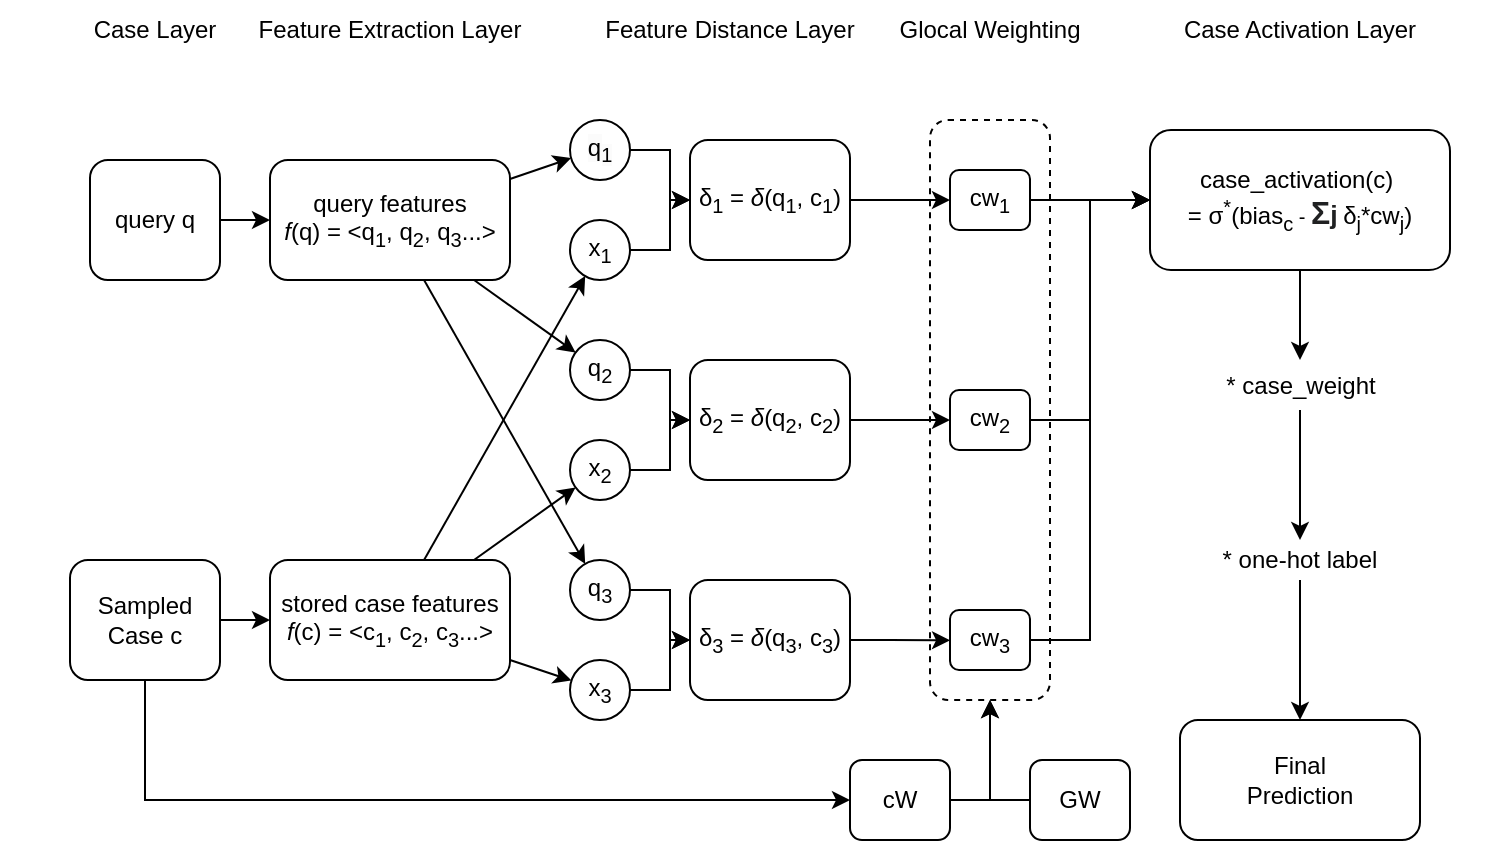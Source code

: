 <mxfile version="26.0.5">
  <diagram name="Page-1" id="ALGoOy-t-4N6e8zJ9GC1">
    <mxGraphModel grid="1" page="1" gridSize="10" guides="1" tooltips="1" connect="1" arrows="1" fold="1" pageScale="1" pageWidth="850" pageHeight="1100" background="none" math="0" shadow="0">
      <root>
        <mxCell id="0" />
        <mxCell id="1" parent="0" />
        <mxCell id="S--uGazQ89iRn29gzGsb-18" value="" style="rounded=1;whiteSpace=wrap;html=1;fillColor=none;dashed=1;strokeColor=default;" vertex="1" parent="1">
          <mxGeometry x="620" y="140" width="60" height="290" as="geometry" />
        </mxCell>
        <mxCell id="HqlKug4sa9MfijPS0sLP-10" value="" style="edgeStyle=orthogonalEdgeStyle;rounded=0;orthogonalLoop=1;jettySize=auto;html=1;" edge="1" parent="1" source="-AishPMSq2VfBj_cgmpI-2" target="HqlKug4sa9MfijPS0sLP-9">
          <mxGeometry relative="1" as="geometry" />
        </mxCell>
        <mxCell id="-AishPMSq2VfBj_cgmpI-2" value="query q" style="rounded=1;whiteSpace=wrap;html=1;" vertex="1" parent="1">
          <mxGeometry x="200" y="160" width="65" height="60" as="geometry" />
        </mxCell>
        <mxCell id="S--uGazQ89iRn29gzGsb-31" style="edgeStyle=orthogonalEdgeStyle;rounded=0;orthogonalLoop=1;jettySize=auto;html=1;entryX=0;entryY=0.5;entryDx=0;entryDy=0;" edge="1" parent="1" source="hvJr0E9T1f58pDgXwYr4-13" target="hvJr0E9T1f58pDgXwYr4-32">
          <mxGeometry relative="1" as="geometry" />
        </mxCell>
        <mxCell id="hvJr0E9T1f58pDgXwYr4-13" value="&lt;span style=&quot;color: rgb(0, 0, 0); font-family: Helvetica; font-size: 12px; font-style: normal; font-variant-ligatures: normal; font-variant-caps: normal; font-weight: 400; letter-spacing: normal; orphans: 2; text-align: center; text-indent: 0px; text-transform: none; widows: 2; word-spacing: 0px; -webkit-text-stroke-width: 0px; background-color: rgb(251, 251, 251); text-decoration-thickness: initial; text-decoration-style: initial; text-decoration-color: initial; float: none; display: inline !important;&quot;&gt;q&lt;/span&gt;&lt;sub style=&quot;border-color: var(--border-color); color: rgb(0, 0, 0); font-family: Helvetica; font-style: normal; font-variant-ligatures: normal; font-variant-caps: normal; font-weight: 400; letter-spacing: normal; orphans: 2; text-align: center; text-indent: 0px; text-transform: none; widows: 2; word-spacing: 0px; -webkit-text-stroke-width: 0px; background-color: rgb(251, 251, 251); text-decoration-thickness: initial; text-decoration-style: initial; text-decoration-color: initial;&quot;&gt;1&lt;/sub&gt;" style="ellipse;whiteSpace=wrap;html=1;aspect=fixed;" vertex="1" parent="1">
          <mxGeometry x="440" y="140" width="30" height="30" as="geometry" />
        </mxCell>
        <mxCell id="hvJr0E9T1f58pDgXwYr4-37" style="edgeStyle=orthogonalEdgeStyle;rounded=0;orthogonalLoop=1;jettySize=auto;html=1;" edge="1" parent="1" source="hvJr0E9T1f58pDgXwYr4-14" target="hvJr0E9T1f58pDgXwYr4-33">
          <mxGeometry relative="1" as="geometry" />
        </mxCell>
        <mxCell id="hvJr0E9T1f58pDgXwYr4-14" value="q&lt;sub style=&quot;border-color: var(--border-color);&quot;&gt;2&lt;/sub&gt;" style="ellipse;whiteSpace=wrap;html=1;aspect=fixed;" vertex="1" parent="1">
          <mxGeometry x="440" y="250" width="30" height="30" as="geometry" />
        </mxCell>
        <mxCell id="hvJr0E9T1f58pDgXwYr4-39" style="edgeStyle=orthogonalEdgeStyle;rounded=0;orthogonalLoop=1;jettySize=auto;html=1;" edge="1" parent="1" source="hvJr0E9T1f58pDgXwYr4-16" target="hvJr0E9T1f58pDgXwYr4-34">
          <mxGeometry relative="1" as="geometry" />
        </mxCell>
        <mxCell id="hvJr0E9T1f58pDgXwYr4-16" value="q&lt;sub style=&quot;border-color: var(--border-color);&quot;&gt;3&lt;/sub&gt;" style="ellipse;whiteSpace=wrap;html=1;aspect=fixed;" vertex="1" parent="1">
          <mxGeometry x="440" y="360" width="30" height="30" as="geometry" />
        </mxCell>
        <mxCell id="hvJr0E9T1f58pDgXwYr4-36" style="edgeStyle=orthogonalEdgeStyle;rounded=0;orthogonalLoop=1;jettySize=auto;html=1;" edge="1" parent="1" source="hvJr0E9T1f58pDgXwYr4-17" target="hvJr0E9T1f58pDgXwYr4-32">
          <mxGeometry relative="1" as="geometry" />
        </mxCell>
        <mxCell id="hvJr0E9T1f58pDgXwYr4-17" value="x&lt;sub style=&quot;border-color: var(--border-color);&quot;&gt;1&lt;/sub&gt;" style="ellipse;whiteSpace=wrap;html=1;aspect=fixed;" vertex="1" parent="1">
          <mxGeometry x="440" y="190" width="30" height="30" as="geometry" />
        </mxCell>
        <mxCell id="hvJr0E9T1f58pDgXwYr4-38" style="edgeStyle=orthogonalEdgeStyle;rounded=0;orthogonalLoop=1;jettySize=auto;html=1;" edge="1" parent="1" source="hvJr0E9T1f58pDgXwYr4-18" target="hvJr0E9T1f58pDgXwYr4-33">
          <mxGeometry relative="1" as="geometry" />
        </mxCell>
        <mxCell id="hvJr0E9T1f58pDgXwYr4-18" value="x&lt;sub style=&quot;border-color: var(--border-color);&quot;&gt;2&lt;/sub&gt;" style="ellipse;whiteSpace=wrap;html=1;aspect=fixed;" vertex="1" parent="1">
          <mxGeometry x="440" y="300" width="30" height="30" as="geometry" />
        </mxCell>
        <mxCell id="hvJr0E9T1f58pDgXwYr4-40" style="edgeStyle=orthogonalEdgeStyle;rounded=0;orthogonalLoop=1;jettySize=auto;html=1;" edge="1" parent="1" source="hvJr0E9T1f58pDgXwYr4-19" target="hvJr0E9T1f58pDgXwYr4-34">
          <mxGeometry relative="1" as="geometry" />
        </mxCell>
        <mxCell id="hvJr0E9T1f58pDgXwYr4-19" value="x&lt;sub style=&quot;border-color: var(--border-color);&quot;&gt;3&lt;/sub&gt;" style="ellipse;whiteSpace=wrap;html=1;aspect=fixed;" vertex="1" parent="1">
          <mxGeometry x="440" y="410" width="30" height="30" as="geometry" />
        </mxCell>
        <mxCell id="S--uGazQ89iRn29gzGsb-11" value="" style="edgeStyle=orthogonalEdgeStyle;rounded=0;orthogonalLoop=1;jettySize=auto;html=1;" edge="1" parent="1" source="hvJr0E9T1f58pDgXwYr4-32" target="S--uGazQ89iRn29gzGsb-10">
          <mxGeometry relative="1" as="geometry" />
        </mxCell>
        <mxCell id="hvJr0E9T1f58pDgXwYr4-32" value="δ&lt;sub&gt;1&lt;/sub&gt; = &lt;i&gt;δ&lt;/i&gt;(q&lt;sub style=&quot;border-color: var(--border-color);&quot;&gt;1&lt;/sub&gt;, c&lt;sub style=&quot;border-color: var(--border-color);&quot;&gt;1&lt;/sub&gt;)" style="rounded=1;whiteSpace=wrap;html=1;" vertex="1" parent="1">
          <mxGeometry x="500" y="150" width="80" height="60" as="geometry" />
        </mxCell>
        <mxCell id="S--uGazQ89iRn29gzGsb-22" style="edgeStyle=orthogonalEdgeStyle;rounded=0;orthogonalLoop=1;jettySize=auto;html=1;" edge="1" parent="1" source="hvJr0E9T1f58pDgXwYr4-33" target="S--uGazQ89iRn29gzGsb-14">
          <mxGeometry relative="1" as="geometry" />
        </mxCell>
        <mxCell id="hvJr0E9T1f58pDgXwYr4-33" value="δ&lt;sub&gt;2&lt;/sub&gt; = &lt;i&gt;δ&lt;/i&gt;(q&lt;sub style=&quot;border-color: var(--border-color);&quot;&gt;2&lt;/sub&gt;, c&lt;sub style=&quot;border-color: var(--border-color);&quot;&gt;2&lt;/sub&gt;)" style="rounded=1;whiteSpace=wrap;html=1;" vertex="1" parent="1">
          <mxGeometry x="500" y="260" width="80" height="60" as="geometry" />
        </mxCell>
        <mxCell id="hvJr0E9T1f58pDgXwYr4-34" value="δ&lt;sub&gt;3&lt;/sub&gt; = &lt;i&gt;δ&lt;/i&gt;(q&lt;sub style=&quot;border-color: var(--border-color);&quot;&gt;3&lt;/sub&gt;, c&lt;sub style=&quot;border-color: var(--border-color);&quot;&gt;3&lt;/sub&gt;)" style="rounded=1;whiteSpace=wrap;html=1;" vertex="1" parent="1">
          <mxGeometry x="500" y="370" width="80" height="60" as="geometry" />
        </mxCell>
        <mxCell id="hvJr0E9T1f58pDgXwYr4-50" value="Feature Distance Layer" style="text;html=1;strokeColor=none;fillColor=none;align=center;verticalAlign=middle;whiteSpace=wrap;rounded=0;" vertex="1" parent="1">
          <mxGeometry x="425" y="80" width="190" height="30" as="geometry" />
        </mxCell>
        <mxCell id="hvJr0E9T1f58pDgXwYr4-51" value="Feature Extraction Layer" style="text;html=1;strokeColor=none;fillColor=none;align=center;verticalAlign=middle;whiteSpace=wrap;rounded=0;" vertex="1" parent="1">
          <mxGeometry x="255" y="80" width="190" height="30" as="geometry" />
        </mxCell>
        <mxCell id="hvJr0E9T1f58pDgXwYr4-52" value="Case Activation Layer" style="text;html=1;strokeColor=none;fillColor=none;align=center;verticalAlign=middle;whiteSpace=wrap;rounded=0;" vertex="1" parent="1">
          <mxGeometry x="710" y="80" width="190" height="30" as="geometry" />
        </mxCell>
        <mxCell id="hvJr0E9T1f58pDgXwYr4-76" value="Case Layer" style="text;html=1;strokeColor=none;fillColor=none;align=center;verticalAlign=middle;whiteSpace=wrap;rounded=0;" vertex="1" parent="1">
          <mxGeometry x="155" y="80" width="155" height="30" as="geometry" />
        </mxCell>
        <mxCell id="HqlKug4sa9MfijPS0sLP-9" value="query features&lt;br&gt;&lt;i&gt;f&lt;/i&gt;(q) = &amp;lt;q&lt;sub&gt;1&lt;/sub&gt;, q&lt;sub&gt;2&lt;/sub&gt;, q&lt;sub&gt;3&lt;/sub&gt;...&amp;gt;" style="rounded=1;whiteSpace=wrap;html=1;" vertex="1" parent="1">
          <mxGeometry x="290" y="160" width="120" height="60" as="geometry" />
        </mxCell>
        <mxCell id="S--uGazQ89iRn29gzGsb-3" style="edgeStyle=orthogonalEdgeStyle;rounded=0;orthogonalLoop=1;jettySize=auto;html=1;exitX=1;exitY=0.5;exitDx=0;exitDy=0;entryX=0;entryY=0.5;entryDx=0;entryDy=0;" edge="1" parent="1" source="HqlKug4sa9MfijPS0sLP-2" target="hvJr0E9T1f58pDgXwYr4-5">
          <mxGeometry relative="1" as="geometry" />
        </mxCell>
        <mxCell id="S--uGazQ89iRn29gzGsb-8" style="edgeStyle=orthogonalEdgeStyle;rounded=0;orthogonalLoop=1;jettySize=auto;html=1;entryX=0;entryY=0.5;entryDx=0;entryDy=0;exitX=0.5;exitY=1;exitDx=0;exitDy=0;" edge="1" parent="1" source="HqlKug4sa9MfijPS0sLP-2" target="S--uGazQ89iRn29gzGsb-5">
          <mxGeometry relative="1" as="geometry" />
        </mxCell>
        <mxCell id="HqlKug4sa9MfijPS0sLP-2" value="Sampled Case c" style="rounded=1;whiteSpace=wrap;html=1;" vertex="1" parent="1">
          <mxGeometry x="190" y="360" width="75" height="60" as="geometry" />
        </mxCell>
        <mxCell id="hvJr0E9T1f58pDgXwYr4-23" style="rounded=0;orthogonalLoop=1;jettySize=auto;html=1;" edge="1" parent="1" source="HqlKug4sa9MfijPS0sLP-9">
          <mxGeometry relative="1" as="geometry">
            <mxPoint x="440.556" y="159.044" as="targetPoint" />
          </mxGeometry>
        </mxCell>
        <mxCell id="hvJr0E9T1f58pDgXwYr4-24" style="rounded=0;orthogonalLoop=1;jettySize=auto;html=1;" edge="1" parent="1" source="HqlKug4sa9MfijPS0sLP-9" target="hvJr0E9T1f58pDgXwYr4-14">
          <mxGeometry relative="1" as="geometry" />
        </mxCell>
        <mxCell id="hvJr0E9T1f58pDgXwYr4-25" style="rounded=0;orthogonalLoop=1;jettySize=auto;html=1;" edge="1" parent="1" source="HqlKug4sa9MfijPS0sLP-9" target="hvJr0E9T1f58pDgXwYr4-16">
          <mxGeometry relative="1" as="geometry" />
        </mxCell>
        <mxCell id="hvJr0E9T1f58pDgXwYr4-5" value="stored case features&lt;br&gt;&lt;i&gt;f&lt;/i&gt;(c) = &amp;lt;c&lt;sub&gt;1&lt;/sub&gt;, c&lt;sub&gt;2&lt;/sub&gt;, c&lt;sub&gt;3&lt;/sub&gt;...&amp;gt;" style="rounded=1;whiteSpace=wrap;html=1;" vertex="1" parent="1">
          <mxGeometry x="290" y="360" width="120" height="60" as="geometry" />
        </mxCell>
        <mxCell id="hvJr0E9T1f58pDgXwYr4-26" style="rounded=0;orthogonalLoop=1;jettySize=auto;html=1;" edge="1" parent="1" source="hvJr0E9T1f58pDgXwYr4-5" target="hvJr0E9T1f58pDgXwYr4-17">
          <mxGeometry relative="1" as="geometry" />
        </mxCell>
        <mxCell id="hvJr0E9T1f58pDgXwYr4-27" style="rounded=0;orthogonalLoop=1;jettySize=auto;html=1;" edge="1" parent="1" source="hvJr0E9T1f58pDgXwYr4-5" target="hvJr0E9T1f58pDgXwYr4-18">
          <mxGeometry relative="1" as="geometry" />
        </mxCell>
        <mxCell id="hvJr0E9T1f58pDgXwYr4-28" style="rounded=0;orthogonalLoop=1;jettySize=auto;html=1;" edge="1" parent="1" source="hvJr0E9T1f58pDgXwYr4-5" target="hvJr0E9T1f58pDgXwYr4-19">
          <mxGeometry relative="1" as="geometry" />
        </mxCell>
        <mxCell id="S--uGazQ89iRn29gzGsb-27" value="" style="edgeStyle=orthogonalEdgeStyle;rounded=0;orthogonalLoop=1;jettySize=auto;html=1;" edge="1" parent="1" source="hvJr0E9T1f58pDgXwYr4-41" target="S--uGazQ89iRn29gzGsb-26">
          <mxGeometry relative="1" as="geometry" />
        </mxCell>
        <mxCell id="hvJr0E9T1f58pDgXwYr4-41" value="case_activation(c)&amp;nbsp;&lt;br&gt;=&amp;nbsp;&lt;span class=&quot;mord mathnormal&quot;&gt;σ&lt;sup&gt;*&lt;/sup&gt;&lt;/span&gt;&lt;span class=&quot;mopen&quot;&gt;(bias&lt;sub&gt;c&lt;/sub&gt;&lt;span style=&quot;font-size: 10px;&quot;&gt;&amp;nbsp;-&amp;nbsp;&lt;/span&gt;&lt;b style=&quot;color: rgb(32, 33, 34); font-family: sans-serif; font-size: 16px; text-align: start; background-color: rgb(255, 255, 255);&quot;&gt;Σ&lt;/b&gt;&lt;b style=&quot;color: rgb(32, 33, 34); font-family: sans-serif; text-align: start; background-color: rgb(255, 255, 255); font-size: 13.333px;&quot;&gt;j&lt;/b&gt;&lt;span style=&quot;font-size: 10px;&quot;&gt;&amp;nbsp;&lt;/span&gt;δ&lt;sub&gt;j&lt;/sub&gt;&lt;/span&gt;&lt;span class=&quot;mclose&quot;&gt;*cw&lt;sub&gt;j&lt;/sub&gt;)&lt;/span&gt;" style="rounded=1;whiteSpace=wrap;html=1;" vertex="1" parent="1">
          <mxGeometry x="730" y="145" width="150" height="70" as="geometry" />
        </mxCell>
        <mxCell id="ihAizcCOjTsGtRIQ6vp6-14" value="&lt;div&gt;Final&lt;/div&gt;Prediction" style="rounded=1;whiteSpace=wrap;html=1;" vertex="1" parent="1">
          <mxGeometry x="745" y="440" width="120" height="60" as="geometry" />
        </mxCell>
        <mxCell id="S--uGazQ89iRn29gzGsb-1" value="Glocal Weighting" style="text;html=1;strokeColor=none;fillColor=none;align=center;verticalAlign=middle;whiteSpace=wrap;rounded=0;" vertex="1" parent="1">
          <mxGeometry x="555" y="80" width="190" height="30" as="geometry" />
        </mxCell>
        <mxCell id="S--uGazQ89iRn29gzGsb-16" style="edgeStyle=orthogonalEdgeStyle;rounded=0;orthogonalLoop=1;jettySize=auto;html=1;exitX=1;exitY=0.5;exitDx=0;exitDy=0;" edge="1" parent="1" source="S--uGazQ89iRn29gzGsb-5" target="S--uGazQ89iRn29gzGsb-18">
          <mxGeometry relative="1" as="geometry">
            <mxPoint x="620" y="430" as="targetPoint" />
          </mxGeometry>
        </mxCell>
        <mxCell id="S--uGazQ89iRn29gzGsb-5" value="cW" style="rounded=1;whiteSpace=wrap;html=1;" vertex="1" parent="1">
          <mxGeometry x="580" y="460" width="50" height="40" as="geometry" />
        </mxCell>
        <mxCell id="S--uGazQ89iRn29gzGsb-17" style="edgeStyle=orthogonalEdgeStyle;rounded=0;orthogonalLoop=1;jettySize=auto;html=1;exitX=0;exitY=0.5;exitDx=0;exitDy=0;entryX=0.5;entryY=1;entryDx=0;entryDy=0;" edge="1" parent="1" source="S--uGazQ89iRn29gzGsb-6" target="S--uGazQ89iRn29gzGsb-18">
          <mxGeometry relative="1" as="geometry">
            <mxPoint x="620" y="430" as="targetPoint" />
          </mxGeometry>
        </mxCell>
        <mxCell id="S--uGazQ89iRn29gzGsb-6" value="GW" style="rounded=1;whiteSpace=wrap;html=1;" vertex="1" parent="1">
          <mxGeometry x="670" y="460" width="50" height="40" as="geometry" />
        </mxCell>
        <mxCell id="S--uGazQ89iRn29gzGsb-23" style="edgeStyle=orthogonalEdgeStyle;rounded=0;orthogonalLoop=1;jettySize=auto;html=1;entryX=0;entryY=0.5;entryDx=0;entryDy=0;" edge="1" parent="1" source="S--uGazQ89iRn29gzGsb-10" target="hvJr0E9T1f58pDgXwYr4-41">
          <mxGeometry relative="1" as="geometry" />
        </mxCell>
        <mxCell id="S--uGazQ89iRn29gzGsb-10" value="cw&lt;sub&gt;1&lt;/sub&gt;" style="whiteSpace=wrap;html=1;rounded=1;" vertex="1" parent="1">
          <mxGeometry x="630" y="165" width="40" height="30" as="geometry" />
        </mxCell>
        <mxCell id="S--uGazQ89iRn29gzGsb-24" style="edgeStyle=orthogonalEdgeStyle;rounded=0;orthogonalLoop=1;jettySize=auto;html=1;entryX=0;entryY=0.5;entryDx=0;entryDy=0;" edge="1" parent="1" source="S--uGazQ89iRn29gzGsb-14" target="hvJr0E9T1f58pDgXwYr4-41">
          <mxGeometry relative="1" as="geometry" />
        </mxCell>
        <mxCell id="S--uGazQ89iRn29gzGsb-14" value="cw&lt;sub&gt;2&lt;/sub&gt;" style="whiteSpace=wrap;html=1;rounded=1;" vertex="1" parent="1">
          <mxGeometry x="630" y="275" width="40" height="30" as="geometry" />
        </mxCell>
        <mxCell id="S--uGazQ89iRn29gzGsb-25" style="edgeStyle=orthogonalEdgeStyle;rounded=0;orthogonalLoop=1;jettySize=auto;html=1;exitX=1;exitY=0.5;exitDx=0;exitDy=0;entryX=0;entryY=0.5;entryDx=0;entryDy=0;" edge="1" parent="1" source="S--uGazQ89iRn29gzGsb-15" target="hvJr0E9T1f58pDgXwYr4-41">
          <mxGeometry relative="1" as="geometry" />
        </mxCell>
        <mxCell id="S--uGazQ89iRn29gzGsb-15" value="cw&lt;sub&gt;3&lt;/sub&gt;" style="whiteSpace=wrap;html=1;rounded=1;" vertex="1" parent="1">
          <mxGeometry x="630" y="385" width="40" height="30" as="geometry" />
        </mxCell>
        <mxCell id="S--uGazQ89iRn29gzGsb-20" style="edgeStyle=orthogonalEdgeStyle;rounded=0;orthogonalLoop=1;jettySize=auto;html=1;exitX=1;exitY=0.5;exitDx=0;exitDy=0;entryX=0.167;entryY=0.897;entryDx=0;entryDy=0;entryPerimeter=0;" edge="1" parent="1" source="hvJr0E9T1f58pDgXwYr4-34" target="S--uGazQ89iRn29gzGsb-18">
          <mxGeometry relative="1" as="geometry" />
        </mxCell>
        <mxCell id="S--uGazQ89iRn29gzGsb-29" value="" style="edgeStyle=orthogonalEdgeStyle;rounded=0;orthogonalLoop=1;jettySize=auto;html=1;" edge="1" parent="1" source="S--uGazQ89iRn29gzGsb-26" target="S--uGazQ89iRn29gzGsb-28">
          <mxGeometry relative="1" as="geometry" />
        </mxCell>
        <mxCell id="S--uGazQ89iRn29gzGsb-26" value="* case_weight" style="whiteSpace=wrap;html=1;rounded=1;strokeColor=none;" vertex="1" parent="1">
          <mxGeometry x="747.5" y="260" width="115" height="25" as="geometry" />
        </mxCell>
        <mxCell id="S--uGazQ89iRn29gzGsb-30" style="edgeStyle=orthogonalEdgeStyle;rounded=0;orthogonalLoop=1;jettySize=auto;html=1;entryX=0.5;entryY=0;entryDx=0;entryDy=0;" edge="1" parent="1" source="S--uGazQ89iRn29gzGsb-28" target="ihAizcCOjTsGtRIQ6vp6-14">
          <mxGeometry relative="1" as="geometry" />
        </mxCell>
        <mxCell id="S--uGazQ89iRn29gzGsb-28" value="* one-hot label" style="whiteSpace=wrap;html=1;rounded=1;strokeColor=none;" vertex="1" parent="1">
          <mxGeometry x="760" y="350" width="90" height="20" as="geometry" />
        </mxCell>
      </root>
    </mxGraphModel>
  </diagram>
</mxfile>
